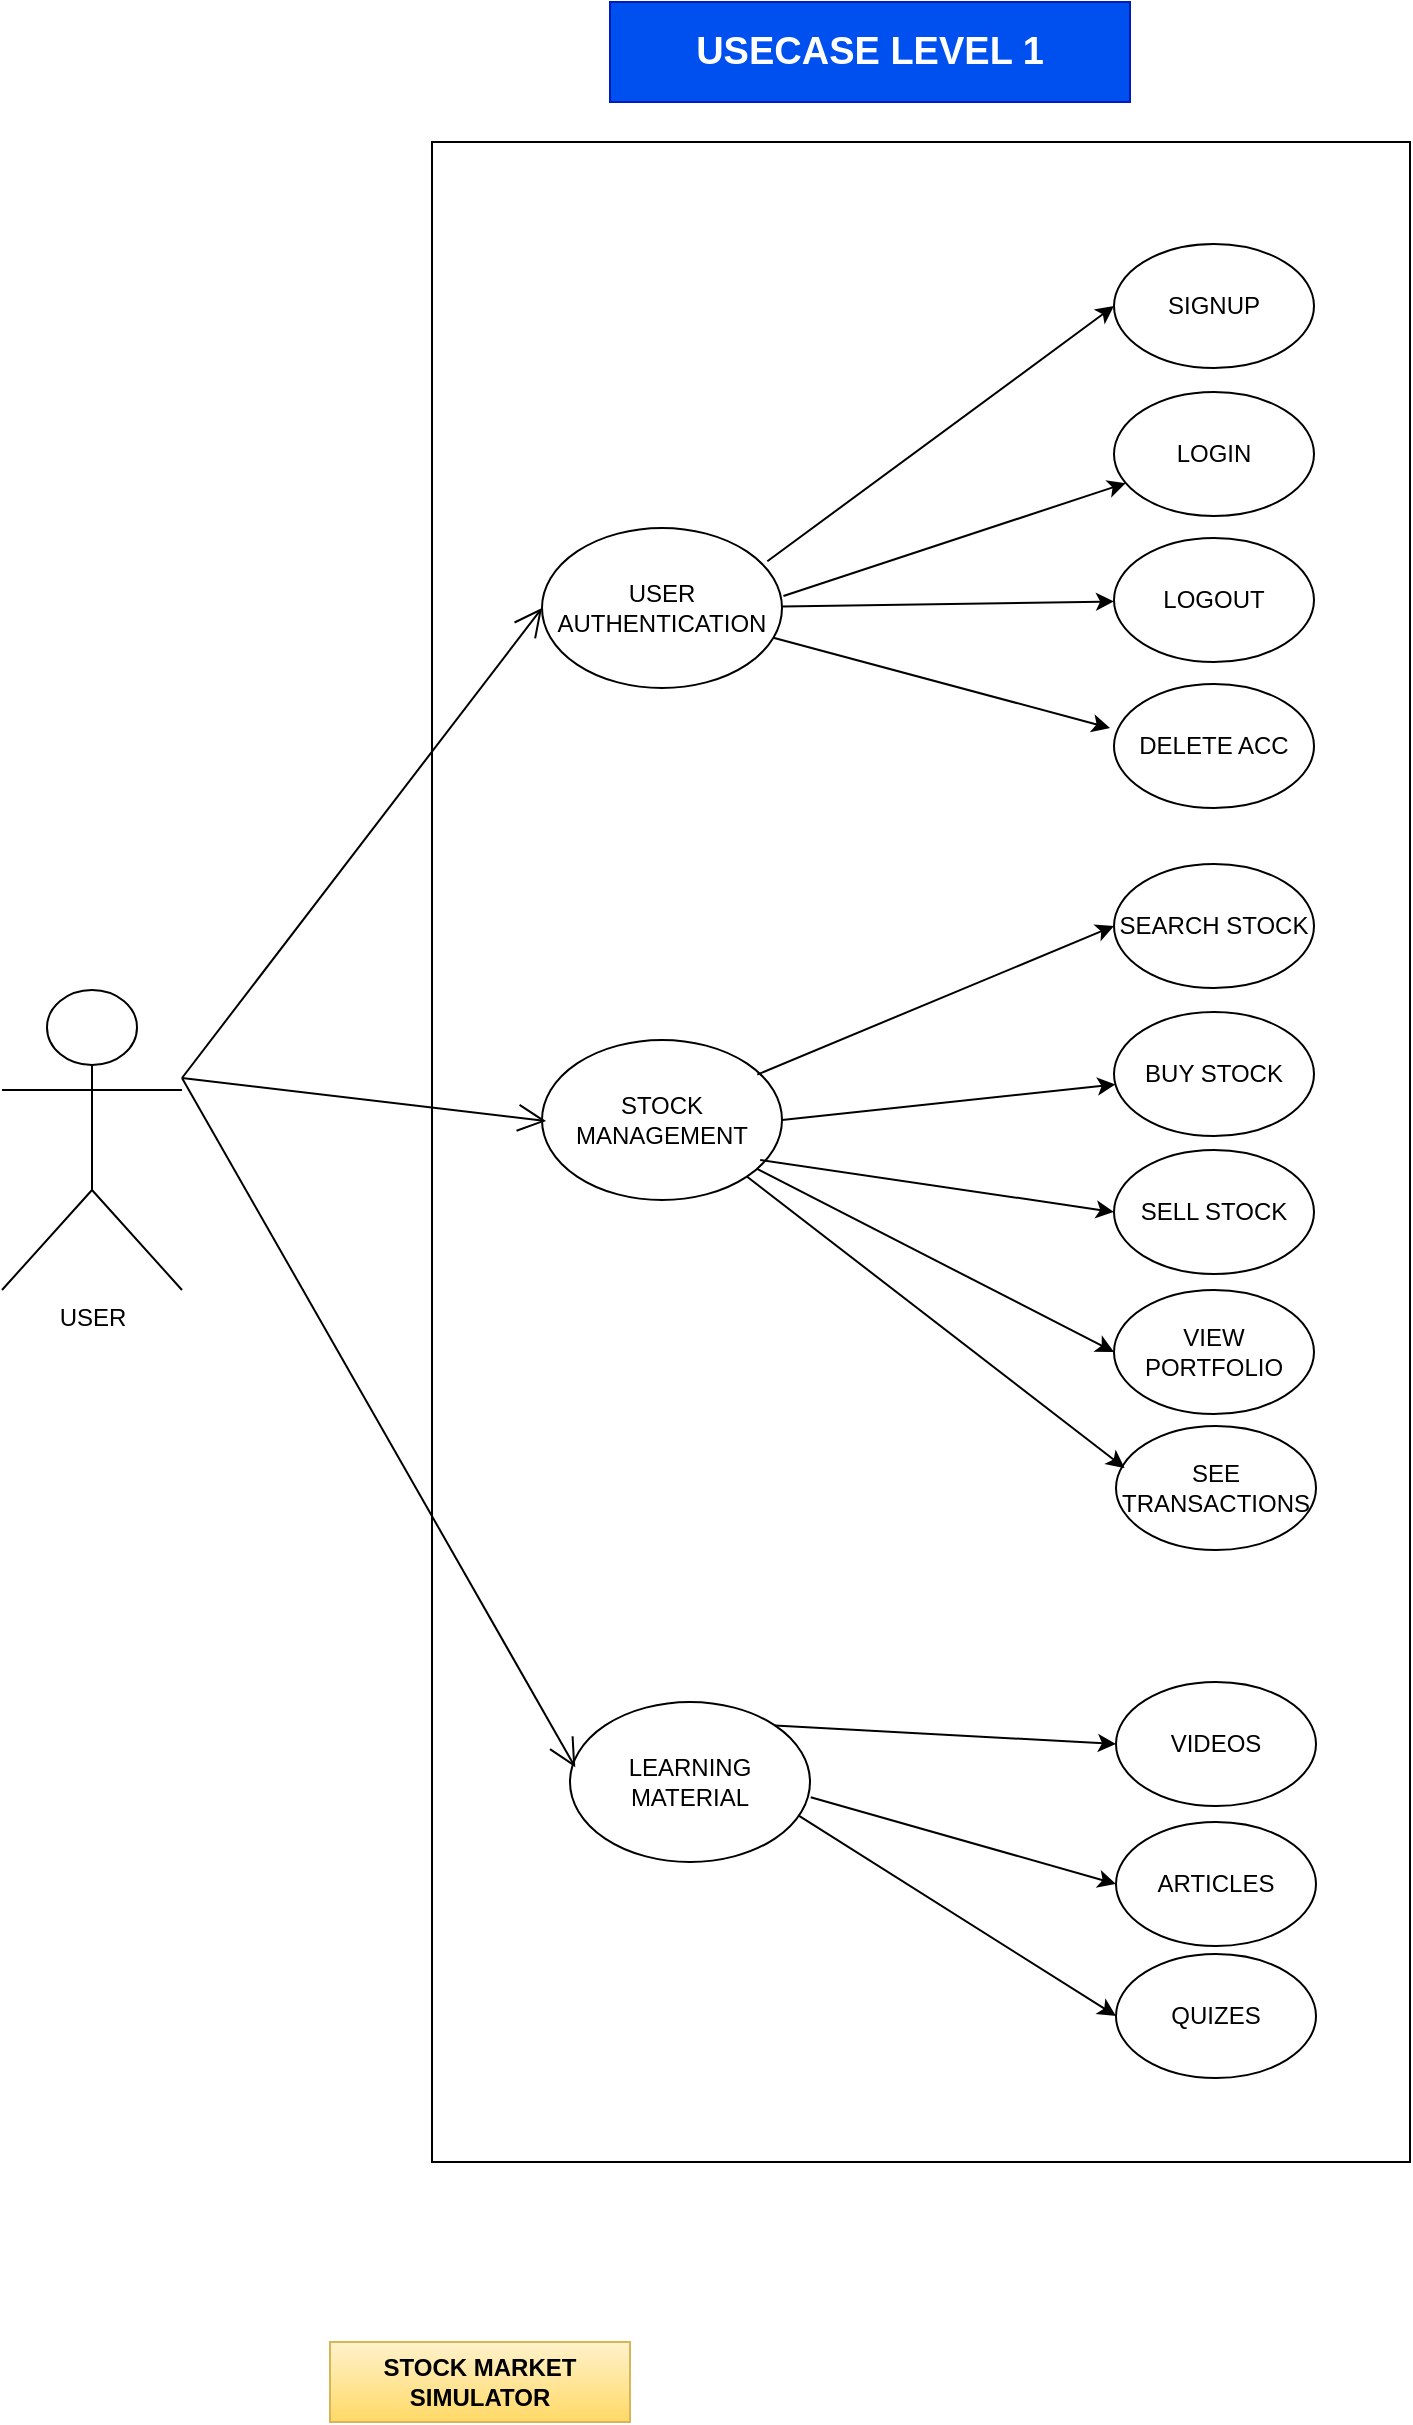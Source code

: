 <mxfile version="26.0.11">
  <diagram name="Page-1" id="Yd3AI6tj6C7b2tDKycZy">
    <mxGraphModel dx="1034" dy="1561" grid="1" gridSize="10" guides="1" tooltips="1" connect="1" arrows="1" fold="1" page="1" pageScale="1" pageWidth="850" pageHeight="1100" math="0" shadow="0">
      <root>
        <mxCell id="0" />
        <mxCell id="1" parent="0" />
        <mxCell id="IdgU8ds0buS-AnNnNi-w-1" value="USECASE LEVEL 1" style="text;html=1;align=center;verticalAlign=middle;whiteSpace=wrap;rounded=0;fillColor=#0050ef;fontColor=#ffffff;strokeColor=#001DBC;strokeWidth=1;fontStyle=1;fontSize=19;movable=1;resizable=1;rotatable=1;deletable=1;editable=1;locked=0;connectable=1;" parent="1" vertex="1">
          <mxGeometry x="480" y="-180" width="260" height="50" as="geometry" />
        </mxCell>
        <mxCell id="IdgU8ds0buS-AnNnNi-w-2" value="USER" style="shape=umlActor;verticalLabelPosition=bottom;verticalAlign=top;html=1;outlineConnect=0;movable=1;resizable=1;rotatable=1;deletable=1;editable=1;locked=0;connectable=1;" parent="1" vertex="1">
          <mxGeometry x="176" y="314" width="90" height="150" as="geometry" />
        </mxCell>
        <mxCell id="IdgU8ds0buS-AnNnNi-w-11" value="" style="rounded=0;whiteSpace=wrap;html=1;movable=1;resizable=1;rotatable=1;deletable=1;editable=1;locked=0;connectable=1;" parent="1" vertex="1">
          <mxGeometry x="391" y="-110" width="489" height="1010" as="geometry" />
        </mxCell>
        <mxCell id="IdgU8ds0buS-AnNnNi-w-13" value="USER AUTHENTICATION" style="ellipse;whiteSpace=wrap;html=1;movable=1;resizable=1;rotatable=1;deletable=1;editable=1;locked=0;connectable=1;" parent="1" vertex="1">
          <mxGeometry x="446" y="83" width="120" height="80" as="geometry" />
        </mxCell>
        <mxCell id="IdgU8ds0buS-AnNnNi-w-15" value="STOCK MANAGEMENT" style="ellipse;whiteSpace=wrap;html=1;movable=1;resizable=1;rotatable=1;deletable=1;editable=1;locked=0;connectable=1;" parent="1" vertex="1">
          <mxGeometry x="446" y="339" width="120" height="80" as="geometry" />
        </mxCell>
        <mxCell id="IdgU8ds0buS-AnNnNi-w-18" value="LEARNING MATERIAL" style="ellipse;whiteSpace=wrap;html=1;movable=1;resizable=1;rotatable=1;deletable=1;editable=1;locked=0;connectable=1;" parent="1" vertex="1">
          <mxGeometry x="460" y="670" width="120" height="80" as="geometry" />
        </mxCell>
        <mxCell id="IdgU8ds0buS-AnNnNi-w-22" value="" style="endArrow=open;endFill=1;endSize=12;html=1;rounded=0;movable=1;resizable=1;rotatable=1;deletable=1;editable=1;locked=0;connectable=1;entryX=0;entryY=0.5;entryDx=0;entryDy=0;" parent="1" target="IdgU8ds0buS-AnNnNi-w-13" edge="1">
          <mxGeometry width="160" relative="1" as="geometry">
            <mxPoint x="266" y="358" as="sourcePoint" />
            <mxPoint x="446" y="218" as="targetPoint" />
          </mxGeometry>
        </mxCell>
        <mxCell id="IdgU8ds0buS-AnNnNi-w-24" value="" style="endArrow=open;endFill=1;endSize=12;html=1;rounded=0;movable=1;resizable=1;rotatable=1;deletable=1;editable=1;locked=0;connectable=1;entryX=0.017;entryY=0.507;entryDx=0;entryDy=0;entryPerimeter=0;" parent="1" target="IdgU8ds0buS-AnNnNi-w-15" edge="1">
          <mxGeometry width="160" relative="1" as="geometry">
            <mxPoint x="266" y="358" as="sourcePoint" />
            <mxPoint x="446" y="388" as="targetPoint" />
          </mxGeometry>
        </mxCell>
        <mxCell id="IdgU8ds0buS-AnNnNi-w-26" value="" style="endArrow=open;endFill=1;endSize=12;html=1;rounded=0;movable=1;resizable=1;rotatable=1;deletable=1;editable=1;locked=0;connectable=1;entryX=0.022;entryY=0.408;entryDx=0;entryDy=0;entryPerimeter=0;" parent="1" target="IdgU8ds0buS-AnNnNi-w-18" edge="1">
          <mxGeometry width="160" relative="1" as="geometry">
            <mxPoint x="266" y="358" as="sourcePoint" />
            <mxPoint x="446" y="548" as="targetPoint" />
          </mxGeometry>
        </mxCell>
        <mxCell id="IdgU8ds0buS-AnNnNi-w-27" value="STOCK MARKET SIMULATOR" style="text;html=1;align=center;verticalAlign=middle;whiteSpace=wrap;rounded=0;fontStyle=1;fillColor=#fff2cc;strokeColor=#d6b656;gradientColor=#ffd966;" parent="1" vertex="1">
          <mxGeometry x="340" y="990" width="150" height="40" as="geometry" />
        </mxCell>
        <mxCell id="qp4MErGC8GKR5wqMXntx-1" value="SIGNUP" style="ellipse;whiteSpace=wrap;html=1;movable=1;resizable=1;rotatable=1;deletable=1;editable=1;locked=0;connectable=1;" parent="1" vertex="1">
          <mxGeometry x="732" y="-59" width="100" height="62" as="geometry" />
        </mxCell>
        <mxCell id="qp4MErGC8GKR5wqMXntx-2" value="LOGIN" style="ellipse;whiteSpace=wrap;html=1;movable=1;resizable=1;rotatable=1;deletable=1;editable=1;locked=0;connectable=1;" parent="1" vertex="1">
          <mxGeometry x="732" y="15" width="100" height="62" as="geometry" />
        </mxCell>
        <mxCell id="qp4MErGC8GKR5wqMXntx-3" value="LOGOUT" style="ellipse;whiteSpace=wrap;html=1;movable=1;resizable=1;rotatable=1;deletable=1;editable=1;locked=0;connectable=1;" parent="1" vertex="1">
          <mxGeometry x="732" y="88" width="100" height="62" as="geometry" />
        </mxCell>
        <mxCell id="qp4MErGC8GKR5wqMXntx-4" value="DELETE ACC" style="ellipse;whiteSpace=wrap;html=1;movable=1;resizable=1;rotatable=1;deletable=1;editable=1;locked=0;connectable=1;" parent="1" vertex="1">
          <mxGeometry x="732" y="161" width="100" height="62" as="geometry" />
        </mxCell>
        <mxCell id="qp4MErGC8GKR5wqMXntx-5" value="SEARCH STOCK" style="ellipse;whiteSpace=wrap;html=1;movable=1;resizable=1;rotatable=1;deletable=1;editable=1;locked=0;connectable=1;" parent="1" vertex="1">
          <mxGeometry x="732" y="251" width="100" height="62" as="geometry" />
        </mxCell>
        <mxCell id="qp4MErGC8GKR5wqMXntx-6" value="BUY STOCK" style="ellipse;whiteSpace=wrap;html=1;movable=1;resizable=1;rotatable=1;deletable=1;editable=1;locked=0;connectable=1;" parent="1" vertex="1">
          <mxGeometry x="732" y="325" width="100" height="62" as="geometry" />
        </mxCell>
        <mxCell id="qp4MErGC8GKR5wqMXntx-7" value="SELL STOCK" style="ellipse;whiteSpace=wrap;html=1;movable=1;resizable=1;rotatable=1;deletable=1;editable=1;locked=0;connectable=1;" parent="1" vertex="1">
          <mxGeometry x="732" y="394" width="100" height="62" as="geometry" />
        </mxCell>
        <mxCell id="qp4MErGC8GKR5wqMXntx-8" value="VIEW PORTFOLIO" style="ellipse;whiteSpace=wrap;html=1;movable=1;resizable=1;rotatable=1;deletable=1;editable=1;locked=0;connectable=1;" parent="1" vertex="1">
          <mxGeometry x="732" y="464" width="100" height="62" as="geometry" />
        </mxCell>
        <mxCell id="qp4MErGC8GKR5wqMXntx-9" value="VIDEOS" style="ellipse;whiteSpace=wrap;html=1;movable=1;resizable=1;rotatable=1;deletable=1;editable=1;locked=0;connectable=1;" parent="1" vertex="1">
          <mxGeometry x="733" y="660" width="100" height="62" as="geometry" />
        </mxCell>
        <mxCell id="qp4MErGC8GKR5wqMXntx-10" value="ARTICLES" style="ellipse;whiteSpace=wrap;html=1;movable=1;resizable=1;rotatable=1;deletable=1;editable=1;locked=0;connectable=1;" parent="1" vertex="1">
          <mxGeometry x="733" y="730" width="100" height="62" as="geometry" />
        </mxCell>
        <mxCell id="qp4MErGC8GKR5wqMXntx-11" value="QUIZES" style="ellipse;whiteSpace=wrap;html=1;movable=1;resizable=1;rotatable=1;deletable=1;editable=1;locked=0;connectable=1;" parent="1" vertex="1">
          <mxGeometry x="733" y="796" width="100" height="62" as="geometry" />
        </mxCell>
        <mxCell id="qp4MErGC8GKR5wqMXntx-15" value="" style="endArrow=classic;html=1;rounded=0;exitX=0.939;exitY=0.208;exitDx=0;exitDy=0;exitPerimeter=0;entryX=0;entryY=0.5;entryDx=0;entryDy=0;" parent="1" source="IdgU8ds0buS-AnNnNi-w-13" target="qp4MErGC8GKR5wqMXntx-1" edge="1">
          <mxGeometry width="50" height="50" relative="1" as="geometry">
            <mxPoint x="566.48" y="120.04" as="sourcePoint" />
            <mxPoint x="743.221" y="48.03" as="targetPoint" />
          </mxGeometry>
        </mxCell>
        <mxCell id="qp4MErGC8GKR5wqMXntx-16" value="" style="endArrow=classic;html=1;rounded=0;exitX=1.006;exitY=0.425;exitDx=0;exitDy=0;exitPerimeter=0;" parent="1" source="IdgU8ds0buS-AnNnNi-w-13" target="qp4MErGC8GKR5wqMXntx-2" edge="1">
          <mxGeometry width="50" height="50" relative="1" as="geometry">
            <mxPoint x="573" y="136" as="sourcePoint" />
            <mxPoint x="751" y="59" as="targetPoint" />
          </mxGeometry>
        </mxCell>
        <mxCell id="qp4MErGC8GKR5wqMXntx-17" value="" style="endArrow=classic;html=1;rounded=0;" parent="1" source="IdgU8ds0buS-AnNnNi-w-13" target="qp4MErGC8GKR5wqMXntx-3" edge="1">
          <mxGeometry width="50" height="50" relative="1" as="geometry">
            <mxPoint x="570" y="130" as="sourcePoint" />
            <mxPoint x="732" y="110" as="targetPoint" />
          </mxGeometry>
        </mxCell>
        <mxCell id="qp4MErGC8GKR5wqMXntx-18" value="" style="endArrow=classic;html=1;rounded=0;entryX=-0.02;entryY=0.355;entryDx=0;entryDy=0;entryPerimeter=0;" parent="1" source="IdgU8ds0buS-AnNnNi-w-13" target="qp4MErGC8GKR5wqMXntx-4" edge="1">
          <mxGeometry width="50" height="50" relative="1" as="geometry">
            <mxPoint x="560" y="150" as="sourcePoint" />
            <mxPoint x="668" y="183" as="targetPoint" />
          </mxGeometry>
        </mxCell>
        <mxCell id="qp4MErGC8GKR5wqMXntx-19" value="" style="endArrow=classic;html=1;rounded=0;entryX=0;entryY=0.5;entryDx=0;entryDy=0;exitX=0.897;exitY=0.216;exitDx=0;exitDy=0;exitPerimeter=0;" parent="1" source="IdgU8ds0buS-AnNnNi-w-15" target="qp4MErGC8GKR5wqMXntx-5" edge="1">
          <mxGeometry width="50" height="50" relative="1" as="geometry">
            <mxPoint x="558" y="330" as="sourcePoint" />
            <mxPoint x="732" y="405" as="targetPoint" />
          </mxGeometry>
        </mxCell>
        <mxCell id="qp4MErGC8GKR5wqMXntx-20" value="" style="endArrow=classic;html=1;rounded=0;exitX=1;exitY=0.5;exitDx=0;exitDy=0;" parent="1" source="IdgU8ds0buS-AnNnNi-w-15" target="qp4MErGC8GKR5wqMXntx-6" edge="1">
          <mxGeometry width="50" height="50" relative="1" as="geometry">
            <mxPoint x="558" y="380" as="sourcePoint" />
            <mxPoint x="732" y="455" as="targetPoint" />
          </mxGeometry>
        </mxCell>
        <mxCell id="qp4MErGC8GKR5wqMXntx-21" value="" style="endArrow=classic;html=1;rounded=0;exitX=0.909;exitY=0.75;exitDx=0;exitDy=0;exitPerimeter=0;entryX=0;entryY=0.5;entryDx=0;entryDy=0;" parent="1" source="IdgU8ds0buS-AnNnNi-w-15" target="qp4MErGC8GKR5wqMXntx-7" edge="1">
          <mxGeometry width="50" height="50" relative="1" as="geometry">
            <mxPoint x="566" y="442" as="sourcePoint" />
            <mxPoint x="733" y="459" as="targetPoint" />
          </mxGeometry>
        </mxCell>
        <mxCell id="qp4MErGC8GKR5wqMXntx-22" value="" style="endArrow=classic;html=1;rounded=0;entryX=0;entryY=0.5;entryDx=0;entryDy=0;" parent="1" source="IdgU8ds0buS-AnNnNi-w-15" target="qp4MErGC8GKR5wqMXntx-8" edge="1">
          <mxGeometry width="50" height="50" relative="1" as="geometry">
            <mxPoint x="554" y="470" as="sourcePoint" />
            <mxPoint x="732" y="530" as="targetPoint" />
          </mxGeometry>
        </mxCell>
        <mxCell id="qp4MErGC8GKR5wqMXntx-23" value="" style="endArrow=classic;html=1;rounded=0;exitX=1;exitY=0;exitDx=0;exitDy=0;entryX=0;entryY=0.5;entryDx=0;entryDy=0;" parent="1" source="IdgU8ds0buS-AnNnNi-w-18" target="qp4MErGC8GKR5wqMXntx-9" edge="1">
          <mxGeometry width="50" height="50" relative="1" as="geometry">
            <mxPoint x="543.5" y="570" as="sourcePoint" />
            <mxPoint x="727.5" y="693" as="targetPoint" />
          </mxGeometry>
        </mxCell>
        <mxCell id="qp4MErGC8GKR5wqMXntx-24" value="" style="endArrow=classic;html=1;rounded=0;entryX=0;entryY=0.5;entryDx=0;entryDy=0;exitX=1.003;exitY=0.595;exitDx=0;exitDy=0;exitPerimeter=0;" parent="1" source="IdgU8ds0buS-AnNnNi-w-18" target="qp4MErGC8GKR5wqMXntx-10" edge="1">
          <mxGeometry width="50" height="50" relative="1" as="geometry">
            <mxPoint x="560" y="695.5" as="sourcePoint" />
            <mxPoint x="744" y="818.5" as="targetPoint" />
          </mxGeometry>
        </mxCell>
        <mxCell id="qp4MErGC8GKR5wqMXntx-25" value="" style="endArrow=classic;html=1;rounded=0;entryX=0;entryY=0.5;entryDx=0;entryDy=0;exitX=0.953;exitY=0.71;exitDx=0;exitDy=0;exitPerimeter=0;" parent="1" source="IdgU8ds0buS-AnNnNi-w-18" target="qp4MErGC8GKR5wqMXntx-11" edge="1">
          <mxGeometry width="50" height="50" relative="1" as="geometry">
            <mxPoint x="590" y="694" as="sourcePoint" />
            <mxPoint x="743" y="701" as="targetPoint" />
          </mxGeometry>
        </mxCell>
        <mxCell id="uRxD4u_KXDdPYnEBsTzV-1" value="SEE TRANSACTIONS" style="ellipse;whiteSpace=wrap;html=1;movable=1;resizable=1;rotatable=1;deletable=1;editable=1;locked=0;connectable=1;" parent="1" vertex="1">
          <mxGeometry x="733" y="532" width="100" height="62" as="geometry" />
        </mxCell>
        <mxCell id="uRxD4u_KXDdPYnEBsTzV-2" value="" style="endArrow=classic;html=1;rounded=0;entryX=0.043;entryY=0.339;entryDx=0;entryDy=0;entryPerimeter=0;exitX=1;exitY=1;exitDx=0;exitDy=0;" parent="1" source="IdgU8ds0buS-AnNnNi-w-15" target="uRxD4u_KXDdPYnEBsTzV-1" edge="1">
          <mxGeometry width="50" height="50" relative="1" as="geometry">
            <mxPoint x="546.5" y="440" as="sourcePoint" />
            <mxPoint x="724.5" y="532" as="targetPoint" />
          </mxGeometry>
        </mxCell>
      </root>
    </mxGraphModel>
  </diagram>
</mxfile>
